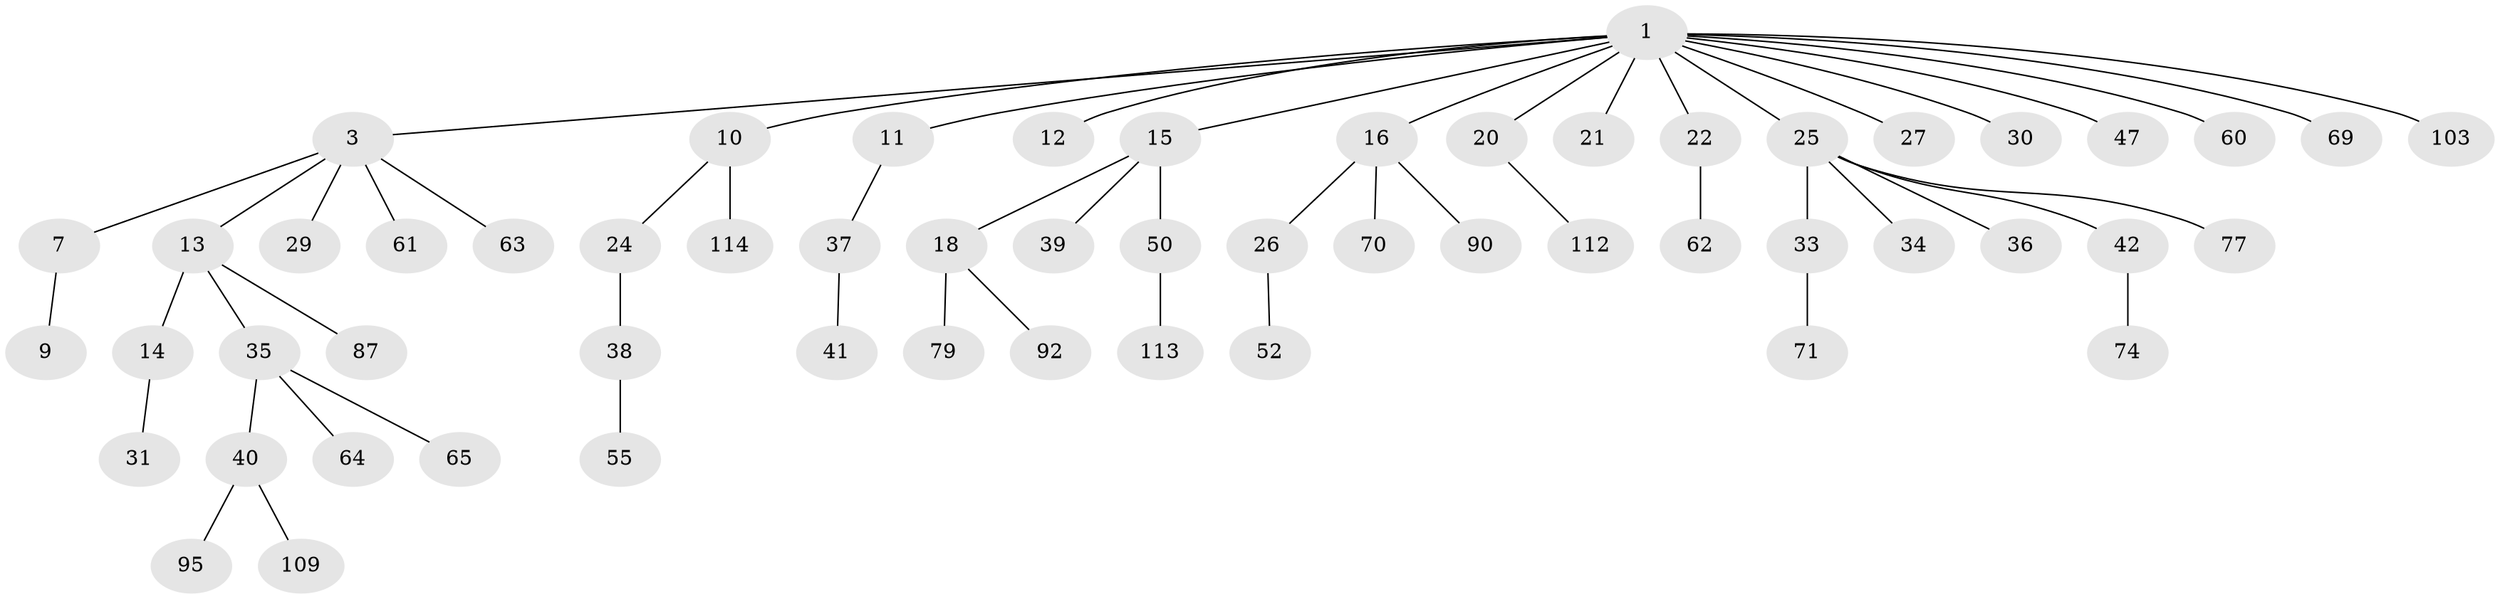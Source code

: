 // original degree distribution, {6: 0.02631578947368421, 7: 0.017543859649122806, 3: 0.12280701754385964, 4: 0.05263157894736842, 2: 0.2719298245614035, 1: 0.49122807017543857, 5: 0.017543859649122806}
// Generated by graph-tools (version 1.1) at 2025/15/03/09/25 04:15:42]
// undirected, 57 vertices, 56 edges
graph export_dot {
graph [start="1"]
  node [color=gray90,style=filled];
  1 [super="+2+4+6"];
  3 [super="+5+8+75+57"];
  7;
  9;
  10;
  11 [super="+19"];
  12 [super="+51"];
  13;
  14;
  15 [super="+43+17+23+28"];
  16;
  18 [super="+56"];
  20 [super="+98+102"];
  21 [super="+66"];
  22;
  24;
  25 [super="+32"];
  26 [super="+73+83+100+49"];
  27 [super="+67"];
  29;
  30;
  31 [super="+48"];
  33 [super="+58+68"];
  34 [super="+54"];
  35 [super="+86+45"];
  36 [super="+85"];
  37;
  38 [super="+53"];
  39 [super="+44"];
  40;
  41;
  42;
  47 [super="+89"];
  50;
  52;
  55;
  60;
  61 [super="+78"];
  62;
  63;
  64 [super="+88"];
  65;
  69 [super="+82"];
  70 [super="+91+101"];
  71;
  74;
  77;
  79;
  87;
  90;
  92;
  95 [super="+106"];
  103;
  109;
  112;
  113;
  114;
  1 -- 11;
  1 -- 12;
  1 -- 20;
  1 -- 16;
  1 -- 3;
  1 -- 21;
  1 -- 22;
  1 -- 10;
  1 -- 69;
  1 -- 103;
  1 -- 25;
  1 -- 27;
  1 -- 30;
  1 -- 60;
  1 -- 15;
  1 -- 47;
  3 -- 13;
  3 -- 7;
  3 -- 63;
  3 -- 29;
  3 -- 61;
  7 -- 9;
  10 -- 24;
  10 -- 114;
  11 -- 37;
  13 -- 14;
  13 -- 35;
  13 -- 87;
  14 -- 31;
  15 -- 18;
  15 -- 50;
  15 -- 39;
  16 -- 26;
  16 -- 70;
  16 -- 90;
  18 -- 79;
  18 -- 92;
  20 -- 112;
  22 -- 62;
  24 -- 38;
  25 -- 34;
  25 -- 33;
  25 -- 36;
  25 -- 42;
  25 -- 77;
  26 -- 52;
  33 -- 71;
  35 -- 40;
  35 -- 64;
  35 -- 65;
  37 -- 41;
  38 -- 55;
  40 -- 95;
  40 -- 109;
  42 -- 74;
  50 -- 113;
}
